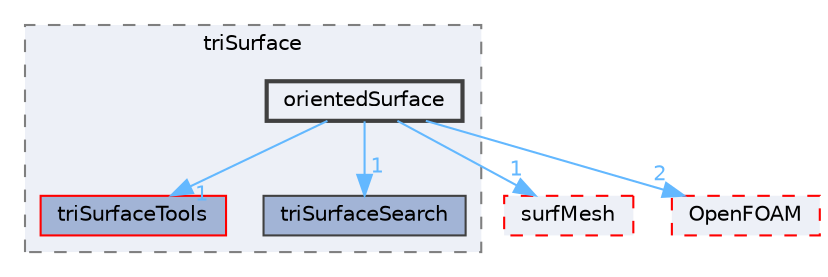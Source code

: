 digraph "src/meshTools/triSurface/orientedSurface"
{
 // LATEX_PDF_SIZE
  bgcolor="transparent";
  edge [fontname=Helvetica,fontsize=10,labelfontname=Helvetica,labelfontsize=10];
  node [fontname=Helvetica,fontsize=10,shape=box,height=0.2,width=0.4];
  compound=true
  subgraph clusterdir_2c4b96702ead4056d900947b6784ec65 {
    graph [ bgcolor="#edf0f7", pencolor="grey50", label="triSurface", fontname=Helvetica,fontsize=10 style="filled,dashed", URL="dir_2c4b96702ead4056d900947b6784ec65.html",tooltip=""]
  dir_56d4675d6cba2354f9e9dda440c341f0 [label="triSurfaceTools", fillcolor="#a2b4d6", color="red", style="filled", URL="dir_56d4675d6cba2354f9e9dda440c341f0.html",tooltip=""];
  dir_db58b4bbfae9cbaaed3d5fced27a0a3c [label="triSurfaceSearch", fillcolor="#a2b4d6", color="grey25", style="filled", URL="dir_db58b4bbfae9cbaaed3d5fced27a0a3c.html",tooltip=""];
  dir_1e5edae9d759078229e47ceedd1169a4 [label="orientedSurface", fillcolor="#edf0f7", color="grey25", style="filled,bold", URL="dir_1e5edae9d759078229e47ceedd1169a4.html",tooltip=""];
  }
  dir_0a88fe22feb23ce5f078a04a1df67721 [label="surfMesh", fillcolor="#edf0f7", color="red", style="filled,dashed", URL="dir_0a88fe22feb23ce5f078a04a1df67721.html",tooltip=""];
  dir_c5473ff19b20e6ec4dfe5c310b3778a8 [label="OpenFOAM", fillcolor="#edf0f7", color="red", style="filled,dashed", URL="dir_c5473ff19b20e6ec4dfe5c310b3778a8.html",tooltip=""];
  dir_1e5edae9d759078229e47ceedd1169a4->dir_0a88fe22feb23ce5f078a04a1df67721 [headlabel="1", labeldistance=1.5 headhref="dir_002716_003891.html" href="dir_002716_003891.html" color="steelblue1" fontcolor="steelblue1"];
  dir_1e5edae9d759078229e47ceedd1169a4->dir_56d4675d6cba2354f9e9dda440c341f0 [headlabel="1", labeldistance=1.5 headhref="dir_002716_004130.html" href="dir_002716_004130.html" color="steelblue1" fontcolor="steelblue1"];
  dir_1e5edae9d759078229e47ceedd1169a4->dir_c5473ff19b20e6ec4dfe5c310b3778a8 [headlabel="2", labeldistance=1.5 headhref="dir_002716_002695.html" href="dir_002716_002695.html" color="steelblue1" fontcolor="steelblue1"];
  dir_1e5edae9d759078229e47ceedd1169a4->dir_db58b4bbfae9cbaaed3d5fced27a0a3c [headlabel="1", labeldistance=1.5 headhref="dir_002716_004129.html" href="dir_002716_004129.html" color="steelblue1" fontcolor="steelblue1"];
}
